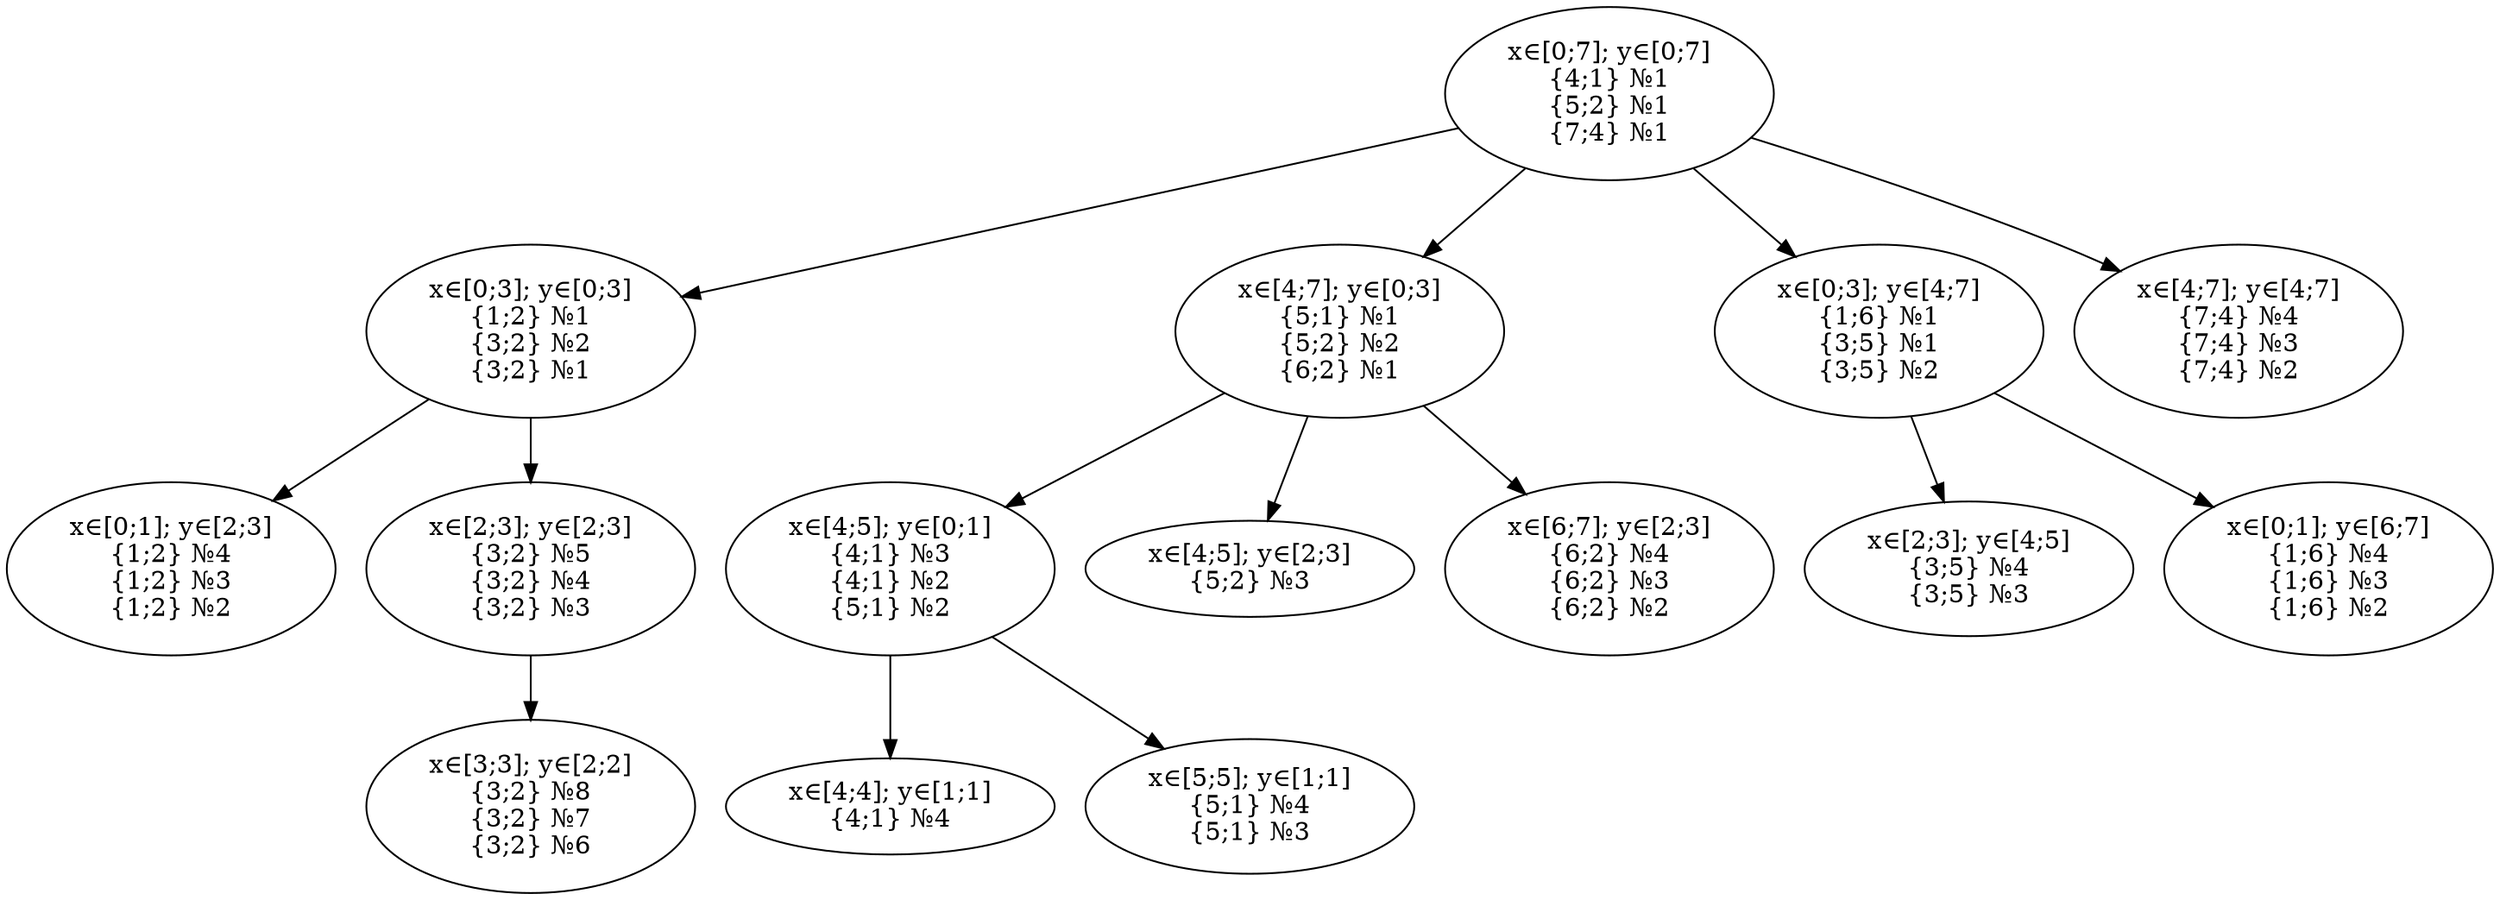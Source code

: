 digraph tree {
"x∈[0;7]; y∈[0;7]
{4;1} №1
{5;2} №1
{7;4} №1""x∈[0;7]; y∈[0;7]
{4;1} №1
{5;2} №1
{7;4} №1" -> "x∈[0;3]; y∈[0;3]
{1;2} №1
{3;2} №2
{3;2} №1""x∈[0;7]; y∈[0;7]
{4;1} №1
{5;2} №1
{7;4} №1" -> "x∈[4;7]; y∈[0;3]
{5;1} №1
{5;2} №2
{6;2} №1""x∈[0;7]; y∈[0;7]
{4;1} №1
{5;2} №1
{7;4} №1" -> "x∈[0;3]; y∈[4;7]
{1;6} №1
{3;5} №1
{3;5} №2""x∈[0;7]; y∈[0;7]
{4;1} №1
{5;2} №1
{7;4} №1" -> "x∈[4;7]; y∈[4;7]
{7;4} №4
{7;4} №3
{7;4} №2""x∈[0;3]; y∈[0;3]
{1;2} №1
{3;2} №2
{3;2} №1""x∈[0;3]; y∈[0;3]
{1;2} №1
{3;2} №2
{3;2} №1" -> "x∈[0;1]; y∈[2;3]
{1;2} №4
{1;2} №3
{1;2} №2""x∈[0;3]; y∈[0;3]
{1;2} №1
{3;2} №2
{3;2} №1" -> "x∈[2;3]; y∈[2;3]
{3;2} №5
{3;2} №4
{3;2} №3""x∈[0;1]; y∈[2;3]
{1;2} №4
{1;2} №3
{1;2} №2""x∈[2;3]; y∈[2;3]
{3;2} №5
{3;2} №4
{3;2} №3""x∈[2;3]; y∈[2;3]
{3;2} №5
{3;2} №4
{3;2} №3" -> "x∈[3;3]; y∈[2;2]
{3;2} №8
{3;2} №7
{3;2} №6""x∈[3;3]; y∈[2;2]
{3;2} №8
{3;2} №7
{3;2} №6""x∈[4;7]; y∈[0;3]
{5;1} №1
{5;2} №2
{6;2} №1""x∈[4;7]; y∈[0;3]
{5;1} №1
{5;2} №2
{6;2} №1" -> "x∈[4;5]; y∈[0;1]
{4;1} №3
{4;1} №2
{5;1} №2""x∈[4;7]; y∈[0;3]
{5;1} №1
{5;2} №2
{6;2} №1" -> "x∈[4;5]; y∈[2;3]
{5;2} №3""x∈[4;7]; y∈[0;3]
{5;1} №1
{5;2} №2
{6;2} №1" -> "x∈[6;7]; y∈[2;3]
{6;2} №4
{6;2} №3
{6;2} №2""x∈[4;5]; y∈[0;1]
{4;1} №3
{4;1} №2
{5;1} №2""x∈[4;5]; y∈[0;1]
{4;1} №3
{4;1} №2
{5;1} №2" -> "x∈[4;4]; y∈[1;1]
{4;1} №4""x∈[4;5]; y∈[0;1]
{4;1} №3
{4;1} №2
{5;1} №2" -> "x∈[5;5]; y∈[1;1]
{5;1} №4
{5;1} №3""x∈[4;4]; y∈[1;1]
{4;1} №4""x∈[5;5]; y∈[1;1]
{5;1} №4
{5;1} №3""x∈[4;5]; y∈[2;3]
{5;2} №3""x∈[6;7]; y∈[2;3]
{6;2} №4
{6;2} №3
{6;2} №2""x∈[0;3]; y∈[4;7]
{1;6} №1
{3;5} №1
{3;5} №2""x∈[0;3]; y∈[4;7]
{1;6} №1
{3;5} №1
{3;5} №2" -> "x∈[2;3]; y∈[4;5]
{3;5} №4
{3;5} №3""x∈[0;3]; y∈[4;7]
{1;6} №1
{3;5} №1
{3;5} №2" -> "x∈[0;1]; y∈[6;7]
{1;6} №4
{1;6} №3
{1;6} №2""x∈[2;3]; y∈[4;5]
{3;5} №4
{3;5} №3""x∈[0;1]; y∈[6;7]
{1;6} №4
{1;6} №3
{1;6} №2""x∈[4;7]; y∈[4;7]
{7;4} №4
{7;4} №3
{7;4} №2"}